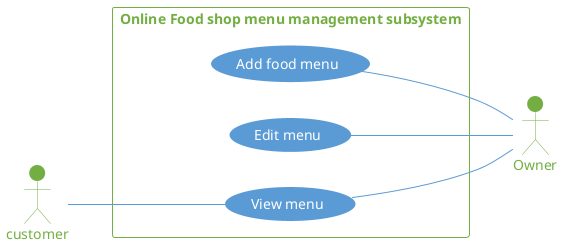 @startuml food2
actor customer
actor Owner
left to right direction
skinparam rectangle{    
    FontColor #73ae42
    BorderColor #73ae42
    Shadowing false
}
skinparam actor{
    FontColor #73ae42
    BackgroundColor #73ae42
    BorderColor #73ae42
    Shadowing false
}
skinparam usecase {
    FontColor White 
    ArrowColor #5b9bd5
    BackgroundColor #5b9bd5
    BorderColor #5b9bd5
    Shadowing false
}
rectangle "Online Food shop menu management subsystem"{
    (Add food menu) -- Owner
    (Edit menu) -- Owner
    customer -- (View menu)
    (View menu) -- Owner
}
@enduml